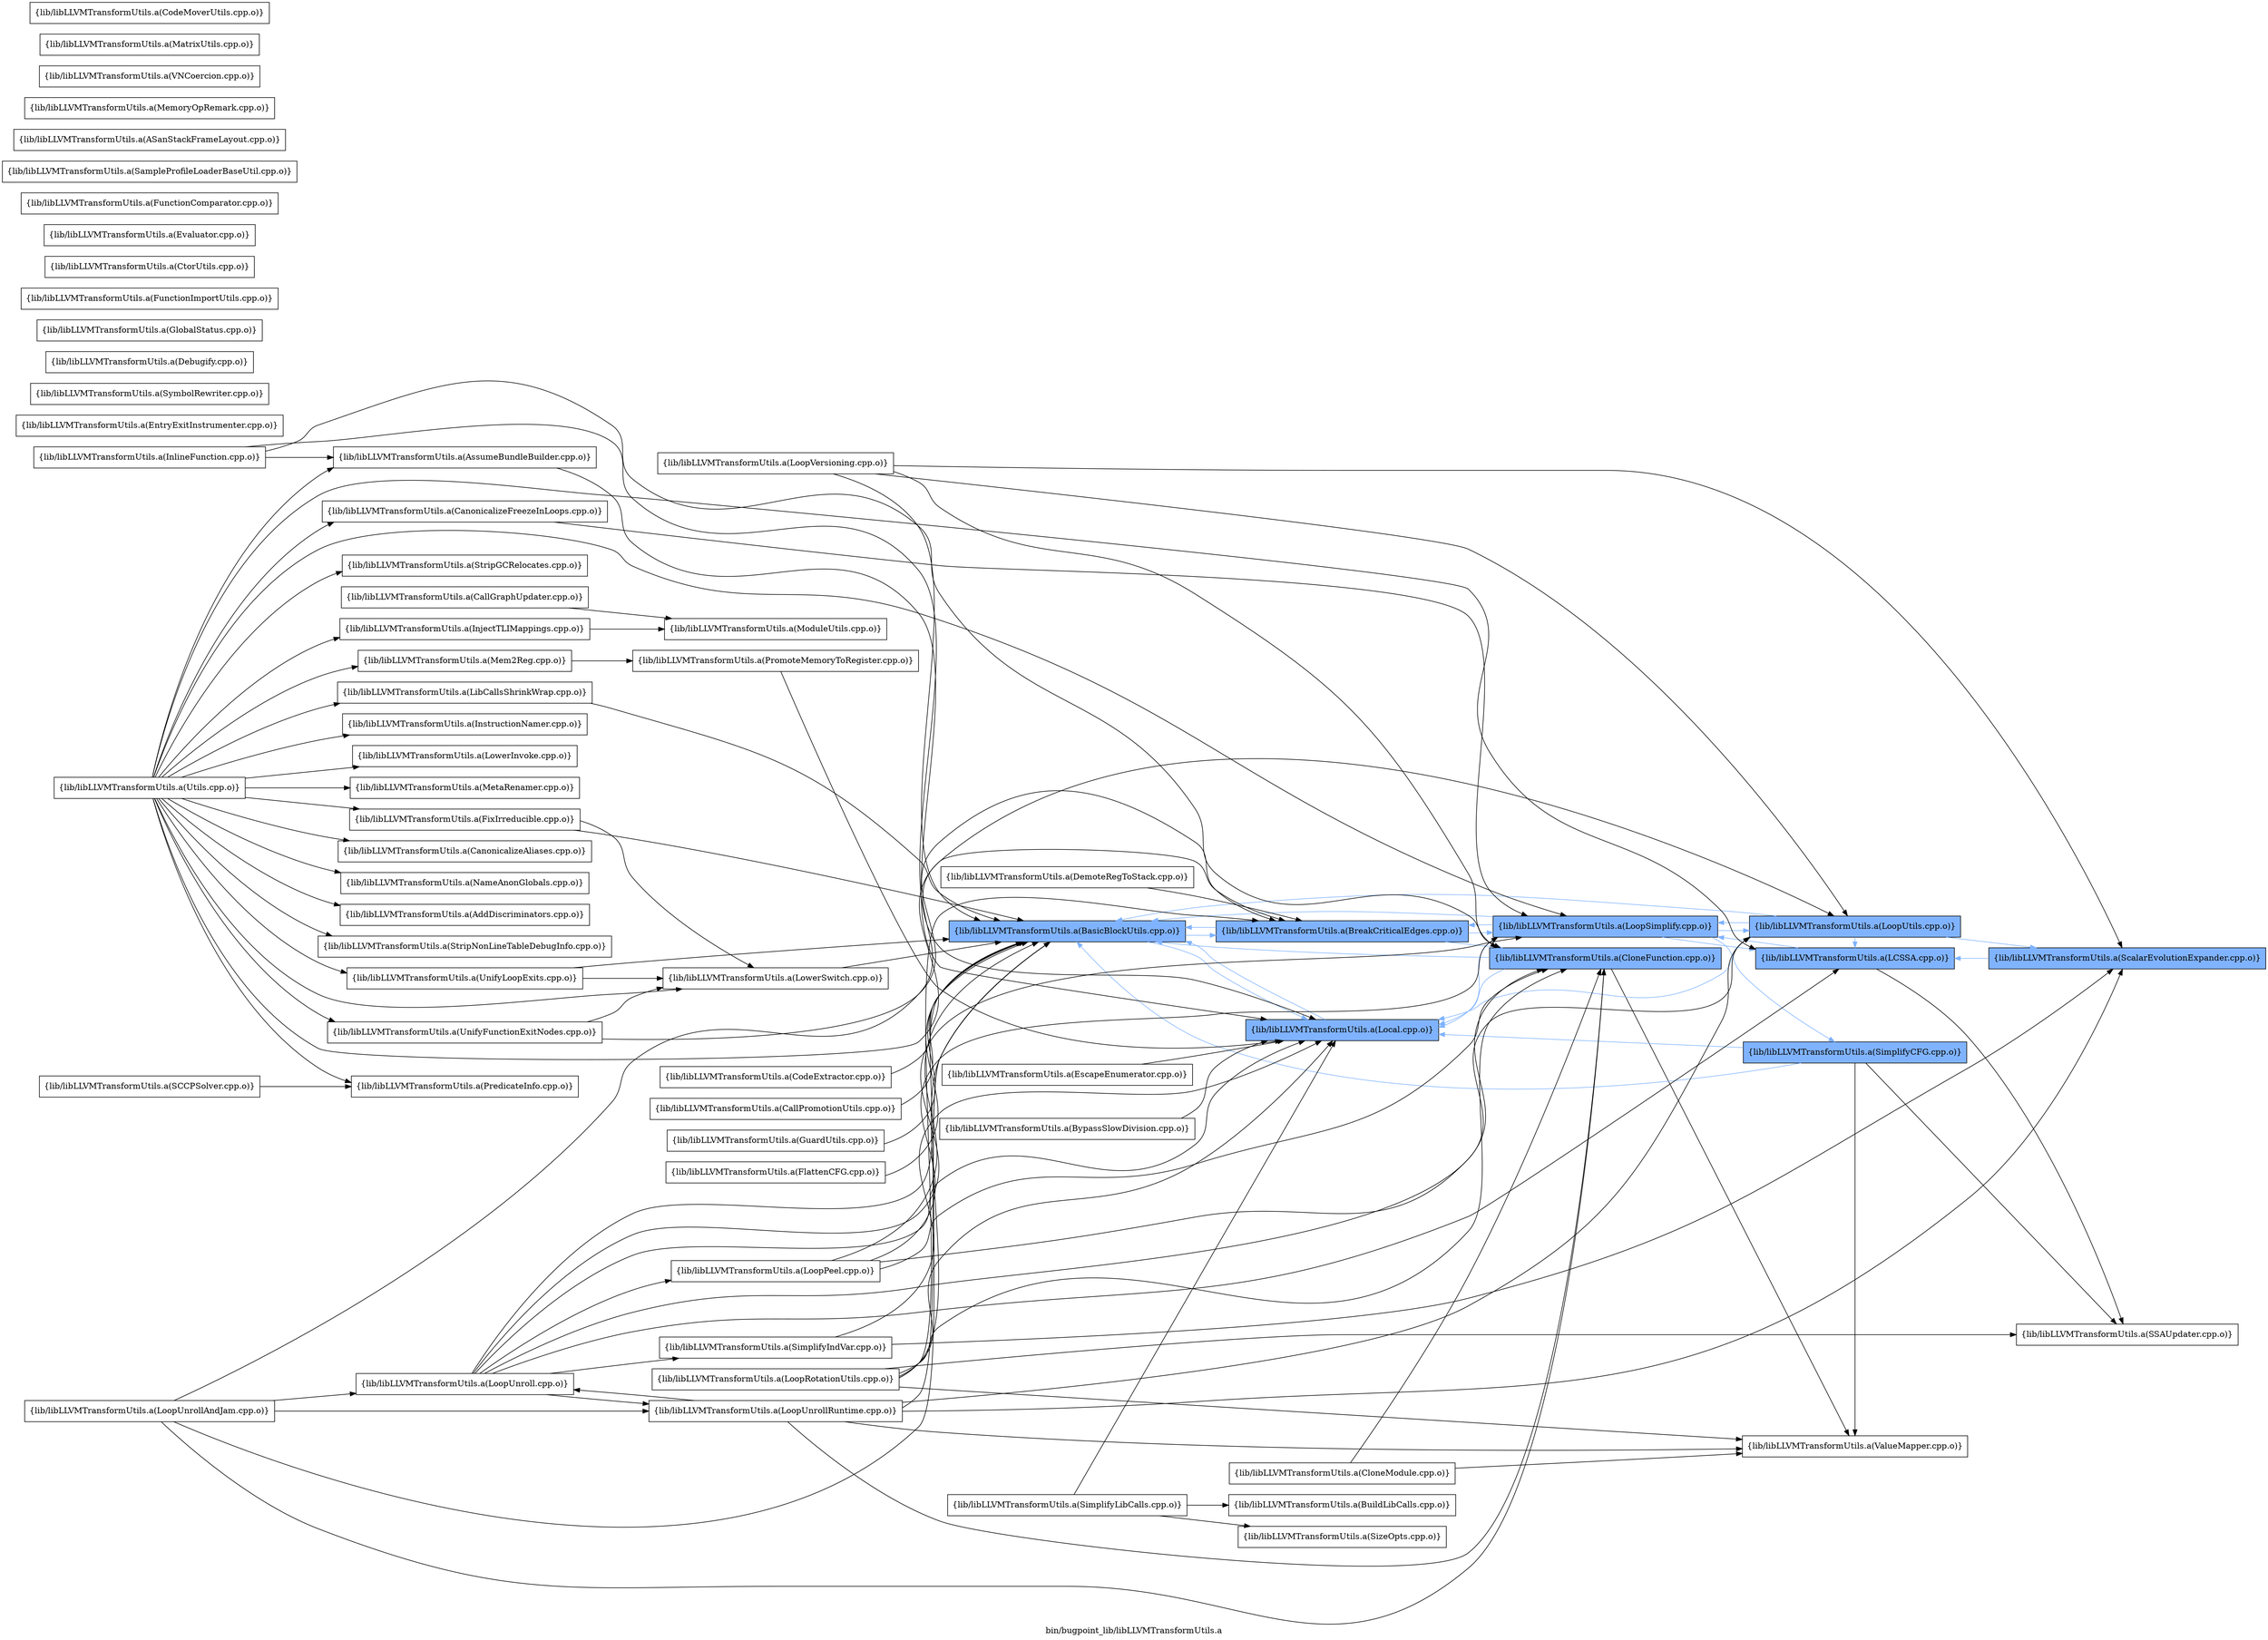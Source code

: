 digraph "bin/bugpoint_lib/libLLVMTransformUtils.a" {
	label="bin/bugpoint_lib/libLLVMTransformUtils.a";
	rankdir=LR;
	{ rank=same; Node0x560f26cf31f8;  }
	{ rank=same; Node0x560f26cf3e78; Node0x560f26d02f68;  }
	{ rank=same; Node0x560f26d067f8; Node0x560f26cee748;  }
	{ rank=same; Node0x560f26d039b8; Node0x560f26d01348; Node0x560f26cedfc8; Node0x560f26d00038;  }
	{ rank=same; Node0x560f26cf31f8;  }
	{ rank=same; Node0x560f26cf3e78; Node0x560f26d02f68;  }
	{ rank=same; Node0x560f26d067f8; Node0x560f26cee748;  }
	{ rank=same; Node0x560f26d039b8; Node0x560f26d01348; Node0x560f26cedfc8; Node0x560f26d00038;  }

	Node0x560f26cf31f8 [shape=record,shape=box,group=1,style=filled,fillcolor="0.600000 0.5 1",label="{lib/libLLVMTransformUtils.a(BasicBlockUtils.cpp.o)}"];
	Node0x560f26cf31f8 -> Node0x560f26cf3e78[color="0.600000 0.5 1"];
	Node0x560f26cf31f8 -> Node0x560f26d02f68[color="0.600000 0.5 1"];
	Node0x560f26d03d28 [shape=record,shape=box,group=0,label="{lib/libLLVMTransformUtils.a(CloneModule.cpp.o)}"];
	Node0x560f26d03d28 -> Node0x560f26d067f8;
	Node0x560f26d03d28 -> Node0x560f26d039b8;
	Node0x560f26d02f68 [shape=record,shape=box,group=1,style=filled,fillcolor="0.600000 0.5 1",label="{lib/libLLVMTransformUtils.a(Local.cpp.o)}"];
	Node0x560f26d02f68 -> Node0x560f26cf31f8[color="0.600000 0.5 1"];
	Node0x560f26d00038 [shape=record,shape=box,group=1,style=filled,fillcolor="0.600000 0.5 1",label="{lib/libLLVMTransformUtils.a(SimplifyCFG.cpp.o)}"];
	Node0x560f26d00038 -> Node0x560f26cf31f8[color="0.600000 0.5 1"];
	Node0x560f26d00038 -> Node0x560f26d02f68[color="0.600000 0.5 1"];
	Node0x560f26d00038 -> Node0x560f26d00588;
	Node0x560f26d00038 -> Node0x560f26d039b8;
	Node0x560f26d039b8 [shape=record,shape=box,group=0,label="{lib/libLLVMTransformUtils.a(ValueMapper.cpp.o)}"];
	Node0x560f26cf3e78 [shape=record,shape=box,group=1,style=filled,fillcolor="0.600000 0.5 1",label="{lib/libLLVMTransformUtils.a(BreakCriticalEdges.cpp.o)}"];
	Node0x560f26cf3e78 -> Node0x560f26cf31f8[color="0.600000 0.5 1"];
	Node0x560f26cf3e78 -> Node0x560f26d067f8[color="0.600000 0.5 1"];
	Node0x560f26cf3e78 -> Node0x560f26cee748[color="0.600000 0.5 1"];
	Node0x560f26d06898 [shape=record,shape=box,group=0,label="{lib/libLLVMTransformUtils.a(EntryExitInstrumenter.cpp.o)}"];
	Node0x560f26cfdba8 [shape=record,shape=box,group=0,label="{lib/libLLVMTransformUtils.a(FixIrreducible.cpp.o)}"];
	Node0x560f26cfdba8 -> Node0x560f26cf31f8;
	Node0x560f26cfdba8 -> Node0x560f26cec998;
	Node0x560f26cffdb8 [shape=record,shape=box,group=0,label="{lib/libLLVMTransformUtils.a(InjectTLIMappings.cpp.o)}"];
	Node0x560f26cffdb8 -> Node0x560f26d02ba8;
	Node0x560f26d01f78 [shape=record,shape=box,group=0,label="{lib/libLLVMTransformUtils.a(InstructionNamer.cpp.o)}"];
	Node0x560f26d01348 [shape=record,shape=box,group=1,style=filled,fillcolor="0.600000 0.5 1",label="{lib/libLLVMTransformUtils.a(LCSSA.cpp.o)}"];
	Node0x560f26d01348 -> Node0x560f26cee748[color="0.600000 0.5 1"];
	Node0x560f26d01348 -> Node0x560f26d00588;
	Node0x560f26d010c8 [shape=record,shape=box,group=0,label="{lib/libLLVMTransformUtils.a(LibCallsShrinkWrap.cpp.o)}"];
	Node0x560f26d010c8 -> Node0x560f26cf31f8;
	Node0x560f26cee748 [shape=record,shape=box,group=1,style=filled,fillcolor="0.600000 0.5 1",label="{lib/libLLVMTransformUtils.a(LoopSimplify.cpp.o)}"];
	Node0x560f26cee748 -> Node0x560f26cf31f8[color="0.600000 0.5 1"];
	Node0x560f26cee748 -> Node0x560f26cf3e78[color="0.600000 0.5 1"];
	Node0x560f26cee748 -> Node0x560f26d01348[color="0.600000 0.5 1"];
	Node0x560f26cee748 -> Node0x560f26d02f68[color="0.600000 0.5 1"];
	Node0x560f26cee748 -> Node0x560f26cedfc8[color="0.600000 0.5 1"];
	Node0x560f26cee748 -> Node0x560f26d00038[color="0.600000 0.5 1"];
	Node0x560f26cebd18 [shape=record,shape=box,group=0,label="{lib/libLLVMTransformUtils.a(LowerInvoke.cpp.o)}"];
	Node0x560f26cec998 [shape=record,shape=box,group=0,label="{lib/libLLVMTransformUtils.a(LowerSwitch.cpp.o)}"];
	Node0x560f26cec998 -> Node0x560f26cf31f8;
	Node0x560f26d06de8 [shape=record,shape=box,group=0,label="{lib/libLLVMTransformUtils.a(Mem2Reg.cpp.o)}"];
	Node0x560f26d06de8 -> Node0x560f26d04458;
	Node0x560f26d06208 [shape=record,shape=box,group=0,label="{lib/libLLVMTransformUtils.a(MetaRenamer.cpp.o)}"];
	Node0x560f26cfddd8 [shape=record,shape=box,group=0,label="{lib/libLLVMTransformUtils.a(SymbolRewriter.cpp.o)}"];
	Node0x560f26cfe328 [shape=record,shape=box,group=0,label="{lib/libLLVMTransformUtils.a(UnifyFunctionExitNodes.cpp.o)}"];
	Node0x560f26cfe328 -> Node0x560f26cf3e78;
	Node0x560f26cfe328 -> Node0x560f26cec998;
	Node0x560f26d01488 [shape=record,shape=box,group=0,label="{lib/libLLVMTransformUtils.a(UnifyLoopExits.cpp.o)}"];
	Node0x560f26d01488 -> Node0x560f26cf31f8;
	Node0x560f26d01488 -> Node0x560f26cec998;
	Node0x560f26d01b68 [shape=record,shape=box,group=0,label="{lib/libLLVMTransformUtils.a(Utils.cpp.o)}"];
	Node0x560f26d01b68 -> Node0x560f26cf80b8;
	Node0x560f26d01b68 -> Node0x560f26cf3e78;
	Node0x560f26d01b68 -> Node0x560f26d04c28;
	Node0x560f26d01b68 -> Node0x560f26d05d58;
	Node0x560f26d01b68 -> Node0x560f26cfdba8;
	Node0x560f26d01b68 -> Node0x560f26cffdb8;
	Node0x560f26d01b68 -> Node0x560f26d01f78;
	Node0x560f26d01b68 -> Node0x560f26d01348;
	Node0x560f26d01b68 -> Node0x560f26d010c8;
	Node0x560f26d01b68 -> Node0x560f26cee748;
	Node0x560f26d01b68 -> Node0x560f26cebd18;
	Node0x560f26d01b68 -> Node0x560f26cec998;
	Node0x560f26d01b68 -> Node0x560f26d06de8;
	Node0x560f26d01b68 -> Node0x560f26d06208;
	Node0x560f26d01b68 -> Node0x560f26d03558;
	Node0x560f26d01b68 -> Node0x560f26d028d8;
	Node0x560f26d01b68 -> Node0x560f26cfe328;
	Node0x560f26d01b68 -> Node0x560f26d01488;
	Node0x560f26d01b68 -> Node0x560f26cffb88;
	Node0x560f26d01b68 -> Node0x560f26d003a8;
	Node0x560f26d01b68 -> Node0x560f26d00768;
	Node0x560f26cf4e68 [shape=record,shape=box,group=0,label="{lib/libLLVMTransformUtils.a(BypassSlowDivision.cpp.o)}"];
	Node0x560f26cf4e68 -> Node0x560f26d02f68;
	Node0x560f26cff6d8 [shape=record,shape=box,group=0,label="{lib/libLLVMTransformUtils.a(SimplifyLibCalls.cpp.o)}"];
	Node0x560f26cff6d8 -> Node0x560f26cf4288;
	Node0x560f26cff6d8 -> Node0x560f26d02f68;
	Node0x560f26cff6d8 -> Node0x560f26cfd6a8;
	Node0x560f26cfd6a8 [shape=record,shape=box,group=0,label="{lib/libLLVMTransformUtils.a(SizeOpts.cpp.o)}"];
	Node0x560f26d037d8 [shape=record,shape=box,group=1,style=filled,fillcolor="0.600000 0.5 1",label="{lib/libLLVMTransformUtils.a(ScalarEvolutionExpander.cpp.o)}"];
	Node0x560f26d037d8 -> Node0x560f26d01348[color="0.600000 0.5 1"];
	Node0x560f26cfffe8 [shape=record,shape=box,group=0,label="{lib/libLLVMTransformUtils.a(InlineFunction.cpp.o)}"];
	Node0x560f26cfffe8 -> Node0x560f26cf80b8;
	Node0x560f26cfffe8 -> Node0x560f26d067f8;
	Node0x560f26cfffe8 -> Node0x560f26d02f68;
	Node0x560f26d05d58 [shape=record,shape=box,group=0,label="{lib/libLLVMTransformUtils.a(CanonicalizeFreezeInLoops.cpp.o)}"];
	Node0x560f26d05d58 -> Node0x560f26cee748;
	Node0x560f26d05998 [shape=record,shape=box,group=0,label="{lib/libLLVMTransformUtils.a(Debugify.cpp.o)}"];
	Node0x560f26d06118 [shape=record,shape=box,group=0,label="{lib/libLLVMTransformUtils.a(DemoteRegToStack.cpp.o)}"];
	Node0x560f26d06118 -> Node0x560f26cf3e78;
	Node0x560f26d070b8 [shape=record,shape=box,group=0,label="{lib/libLLVMTransformUtils.a(EscapeEnumerator.cpp.o)}"];
	Node0x560f26d070b8 -> Node0x560f26d02f68;
	Node0x560f26d02ba8 [shape=record,shape=box,group=0,label="{lib/libLLVMTransformUtils.a(ModuleUtils.cpp.o)}"];
	Node0x560f26cedfc8 [shape=record,shape=box,group=1,style=filled,fillcolor="0.600000 0.5 1",label="{lib/libLLVMTransformUtils.a(LoopUtils.cpp.o)}"];
	Node0x560f26cedfc8 -> Node0x560f26cf31f8[color="0.600000 0.5 1"];
	Node0x560f26cedfc8 -> Node0x560f26d01348[color="0.600000 0.5 1"];
	Node0x560f26cedfc8 -> Node0x560f26d02f68[color="0.600000 0.5 1"];
	Node0x560f26cedfc8 -> Node0x560f26cee748[color="0.600000 0.5 1"];
	Node0x560f26cedfc8 -> Node0x560f26d037d8[color="0.600000 0.5 1"];
	Node0x560f26d067f8 [shape=record,shape=box,group=1,style=filled,fillcolor="0.600000 0.5 1",label="{lib/libLLVMTransformUtils.a(CloneFunction.cpp.o)}"];
	Node0x560f26d067f8 -> Node0x560f26cf31f8[color="0.600000 0.5 1"];
	Node0x560f26d067f8 -> Node0x560f26d02f68[color="0.600000 0.5 1"];
	Node0x560f26d067f8 -> Node0x560f26d039b8;
	Node0x560f26d00588 [shape=record,shape=box,group=0,label="{lib/libLLVMTransformUtils.a(SSAUpdater.cpp.o)}"];
	Node0x560f26d04ea8 [shape=record,shape=box,group=0,label="{lib/libLLVMTransformUtils.a(CallGraphUpdater.cpp.o)}"];
	Node0x560f26d04ea8 -> Node0x560f26d02ba8;
	Node0x560f26cfe5a8 [shape=record,shape=box,group=0,label="{lib/libLLVMTransformUtils.a(GlobalStatus.cpp.o)}"];
	Node0x560f26cff408 [shape=record,shape=box,group=0,label="{lib/libLLVMTransformUtils.a(FunctionImportUtils.cpp.o)}"];
	Node0x560f26d05308 [shape=record,shape=box,group=0,label="{lib/libLLVMTransformUtils.a(CtorUtils.cpp.o)}"];
	Node0x560f26cfda18 [shape=record,shape=box,group=0,label="{lib/libLLVMTransformUtils.a(Evaluator.cpp.o)}"];
	Node0x560f26d04548 [shape=record,shape=box,group=0,label="{lib/libLLVMTransformUtils.a(CodeExtractor.cpp.o)}"];
	Node0x560f26d04548 -> Node0x560f26cf31f8;
	Node0x560f26cf4288 [shape=record,shape=box,group=0,label="{lib/libLLVMTransformUtils.a(BuildLibCalls.cpp.o)}"];
	Node0x560f26cf5188 [shape=record,shape=box,group=0,label="{lib/libLLVMTransformUtils.a(CallPromotionUtils.cpp.o)}"];
	Node0x560f26cf5188 -> Node0x560f26cf31f8;
	Node0x560f26cff728 [shape=record,shape=box,group=0,label="{lib/libLLVMTransformUtils.a(FunctionComparator.cpp.o)}"];
	Node0x560f26cf80b8 [shape=record,shape=box,group=0,label="{lib/libLLVMTransformUtils.a(AssumeBundleBuilder.cpp.o)}"];
	Node0x560f26cf80b8 -> Node0x560f26d02f68;
	Node0x560f26d04c28 [shape=record,shape=box,group=0,label="{lib/libLLVMTransformUtils.a(CanonicalizeAliases.cpp.o)}"];
	Node0x560f26d03558 [shape=record,shape=box,group=0,label="{lib/libLLVMTransformUtils.a(NameAnonGlobals.cpp.o)}"];
	Node0x560f26cffd68 [shape=record,shape=box,group=0,label="{lib/libLLVMTransformUtils.a(SampleProfileLoaderBaseUtil.cpp.o)}"];
	Node0x560f26d028d8 [shape=record,shape=box,group=0,label="{lib/libLLVMTransformUtils.a(PredicateInfo.cpp.o)}"];
	Node0x560f26cf7438 [shape=record,shape=box,group=0,label="{lib/libLLVMTransformUtils.a(ASanStackFrameLayout.cpp.o)}"];
	Node0x560f26d04458 [shape=record,shape=box,group=0,label="{lib/libLLVMTransformUtils.a(PromoteMemoryToRegister.cpp.o)}"];
	Node0x560f26d04458 -> Node0x560f26d02f68;
	Node0x560f26cea8c8 [shape=record,shape=box,group=0,label="{lib/libLLVMTransformUtils.a(MemoryOpRemark.cpp.o)}"];
	Node0x560f26d00df8 [shape=record,shape=box,group=0,label="{lib/libLLVMTransformUtils.a(GuardUtils.cpp.o)}"];
	Node0x560f26d00df8 -> Node0x560f26cf31f8;
	Node0x560f26cedca8 [shape=record,shape=box,group=0,label="{lib/libLLVMTransformUtils.a(VNCoercion.cpp.o)}"];
	Node0x560f26cff048 [shape=record,shape=box,group=0,label="{lib/libLLVMTransformUtils.a(SimplifyIndVar.cpp.o)}"];
	Node0x560f26cff048 -> Node0x560f26d02f68;
	Node0x560f26cff048 -> Node0x560f26d037d8;
	Node0x560f26ced898 [shape=record,shape=box,group=0,label="{lib/libLLVMTransformUtils.a(LoopVersioning.cpp.o)}"];
	Node0x560f26ced898 -> Node0x560f26cf31f8;
	Node0x560f26ced898 -> Node0x560f26d067f8;
	Node0x560f26ced898 -> Node0x560f26cedfc8;
	Node0x560f26ced898 -> Node0x560f26d037d8;
	Node0x560f26cf0318 [shape=record,shape=box,group=0,label="{lib/libLLVMTransformUtils.a(LoopRotationUtils.cpp.o)}"];
	Node0x560f26cf0318 -> Node0x560f26cf31f8;
	Node0x560f26cf0318 -> Node0x560f26cf3e78;
	Node0x560f26cf0318 -> Node0x560f26d067f8;
	Node0x560f26cf0318 -> Node0x560f26d02f68;
	Node0x560f26cf0318 -> Node0x560f26d00588;
	Node0x560f26cf0318 -> Node0x560f26d039b8;
	Node0x560f26d02748 [shape=record,shape=box,group=0,label="{lib/libLLVMTransformUtils.a(LoopPeel.cpp.o)}"];
	Node0x560f26d02748 -> Node0x560f26cf31f8;
	Node0x560f26d02748 -> Node0x560f26d067f8;
	Node0x560f26d02748 -> Node0x560f26cee748;
	Node0x560f26d02748 -> Node0x560f26cedfc8;
	Node0x560f26cee478 [shape=record,shape=box,group=0,label="{lib/libLLVMTransformUtils.a(LoopUnroll.cpp.o)}"];
	Node0x560f26cee478 -> Node0x560f26cf31f8;
	Node0x560f26cee478 -> Node0x560f26d067f8;
	Node0x560f26cee478 -> Node0x560f26d01348;
	Node0x560f26cee478 -> Node0x560f26d02f68;
	Node0x560f26cee478 -> Node0x560f26d02748;
	Node0x560f26cee478 -> Node0x560f26cee748;
	Node0x560f26cee478 -> Node0x560f26ced3e8;
	Node0x560f26cee478 -> Node0x560f26cff048;
	Node0x560f26ceec48 [shape=record,shape=box,group=0,label="{lib/libLLVMTransformUtils.a(LoopUnrollAndJam.cpp.o)}"];
	Node0x560f26ceec48 -> Node0x560f26cf31f8;
	Node0x560f26ceec48 -> Node0x560f26d067f8;
	Node0x560f26ceec48 -> Node0x560f26cee478;
	Node0x560f26ceec48 -> Node0x560f26ced3e8;
	Node0x560f26ceec48 -> Node0x560f26cedfc8;
	Node0x560f26cec4e8 [shape=record,shape=box,group=0,label="{lib/libLLVMTransformUtils.a(MatrixUtils.cpp.o)}"];
	Node0x560f26d03aa8 [shape=record,shape=box,group=0,label="{lib/libLLVMTransformUtils.a(SCCPSolver.cpp.o)}"];
	Node0x560f26d03aa8 -> Node0x560f26d028d8;
	Node0x560f26cfe918 [shape=record,shape=box,group=0,label="{lib/libLLVMTransformUtils.a(FlattenCFG.cpp.o)}"];
	Node0x560f26cfe918 -> Node0x560f26cf31f8;
	Node0x560f26d04db8 [shape=record,shape=box,group=0,label="{lib/libLLVMTransformUtils.a(CodeMoverUtils.cpp.o)}"];
	Node0x560f26ced3e8 [shape=record,shape=box,group=0,label="{lib/libLLVMTransformUtils.a(LoopUnrollRuntime.cpp.o)}"];
	Node0x560f26ced3e8 -> Node0x560f26cf31f8;
	Node0x560f26ced3e8 -> Node0x560f26d067f8;
	Node0x560f26ced3e8 -> Node0x560f26cee478;
	Node0x560f26ced3e8 -> Node0x560f26cedfc8;
	Node0x560f26ced3e8 -> Node0x560f26d037d8;
	Node0x560f26ced3e8 -> Node0x560f26d039b8;
	Node0x560f26cffb88 [shape=record,shape=box,group=0,label="{lib/libLLVMTransformUtils.a(AddDiscriminators.cpp.o)}"];
	Node0x560f26d003a8 [shape=record,shape=box,group=0,label="{lib/libLLVMTransformUtils.a(StripNonLineTableDebugInfo.cpp.o)}"];
	Node0x560f26d00768 [shape=record,shape=box,group=0,label="{lib/libLLVMTransformUtils.a(StripGCRelocates.cpp.o)}"];
}
